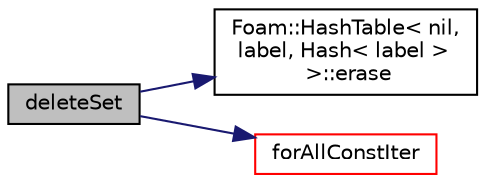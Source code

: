digraph "deleteSet"
{
  bgcolor="transparent";
  edge [fontname="Helvetica",fontsize="10",labelfontname="Helvetica",labelfontsize="10"];
  node [fontname="Helvetica",fontsize="10",shape=record];
  rankdir="LR";
  Node3127 [label="deleteSet",height=0.2,width=0.4,color="black", fillcolor="grey75", style="filled", fontcolor="black"];
  Node3127 -> Node3128 [color="midnightblue",fontsize="10",style="solid",fontname="Helvetica"];
  Node3128 [label="Foam::HashTable\< nil,\l label, Hash\< label \>\l \>::erase",height=0.2,width=0.4,color="black",URL="$a26841.html#a12d8ea138d4886b42bc135cd082652c7",tooltip="Erase a hashedEntry specified by given iterator. "];
  Node3127 -> Node3129 [color="midnightblue",fontsize="10",style="solid",fontname="Helvetica"];
  Node3129 [label="forAllConstIter",height=0.2,width=0.4,color="red",URL="$a39311.html#ae21e2836509b0fa7f7cedf6493b11b09"];
}
